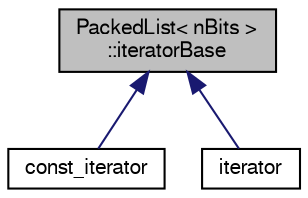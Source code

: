 digraph "PackedList&lt; nBits &gt;::iteratorBase"
{
  bgcolor="transparent";
  edge [fontname="FreeSans",fontsize="10",labelfontname="FreeSans",labelfontsize="10"];
  node [fontname="FreeSans",fontsize="10",shape=record];
  Node0 [label="PackedList\< nBits \>\l::iteratorBase",height=0.2,width=0.4,color="black", fillcolor="grey75", style="filled", fontcolor="black"];
  Node0 -> Node1 [dir="back",color="midnightblue",fontsize="10",style="solid",fontname="FreeSans"];
  Node1 [label="const_iterator",height=0.2,width=0.4,color="black",URL="$a25954.html",tooltip="The const_iterator for PackedList. "];
  Node0 -> Node2 [dir="back",color="midnightblue",fontsize="10",style="solid",fontname="FreeSans"];
  Node2 [label="iterator",height=0.2,width=0.4,color="black",URL="$a25950.html",tooltip="The iterator class used for PackedList. "];
}
